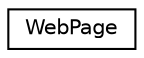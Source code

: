 digraph "Graphical Class Hierarchy"
{
 // LATEX_PDF_SIZE
  edge [fontname="Helvetica",fontsize="10",labelfontname="Helvetica",labelfontsize="10"];
  node [fontname="Helvetica",fontsize="10",shape=record];
  rankdir="LR";
  Node0 [label="WebPage",height=0.2,width=0.4,color="black", fillcolor="white", style="filled",URL="$classWebPage.html",tooltip=" "];
}
